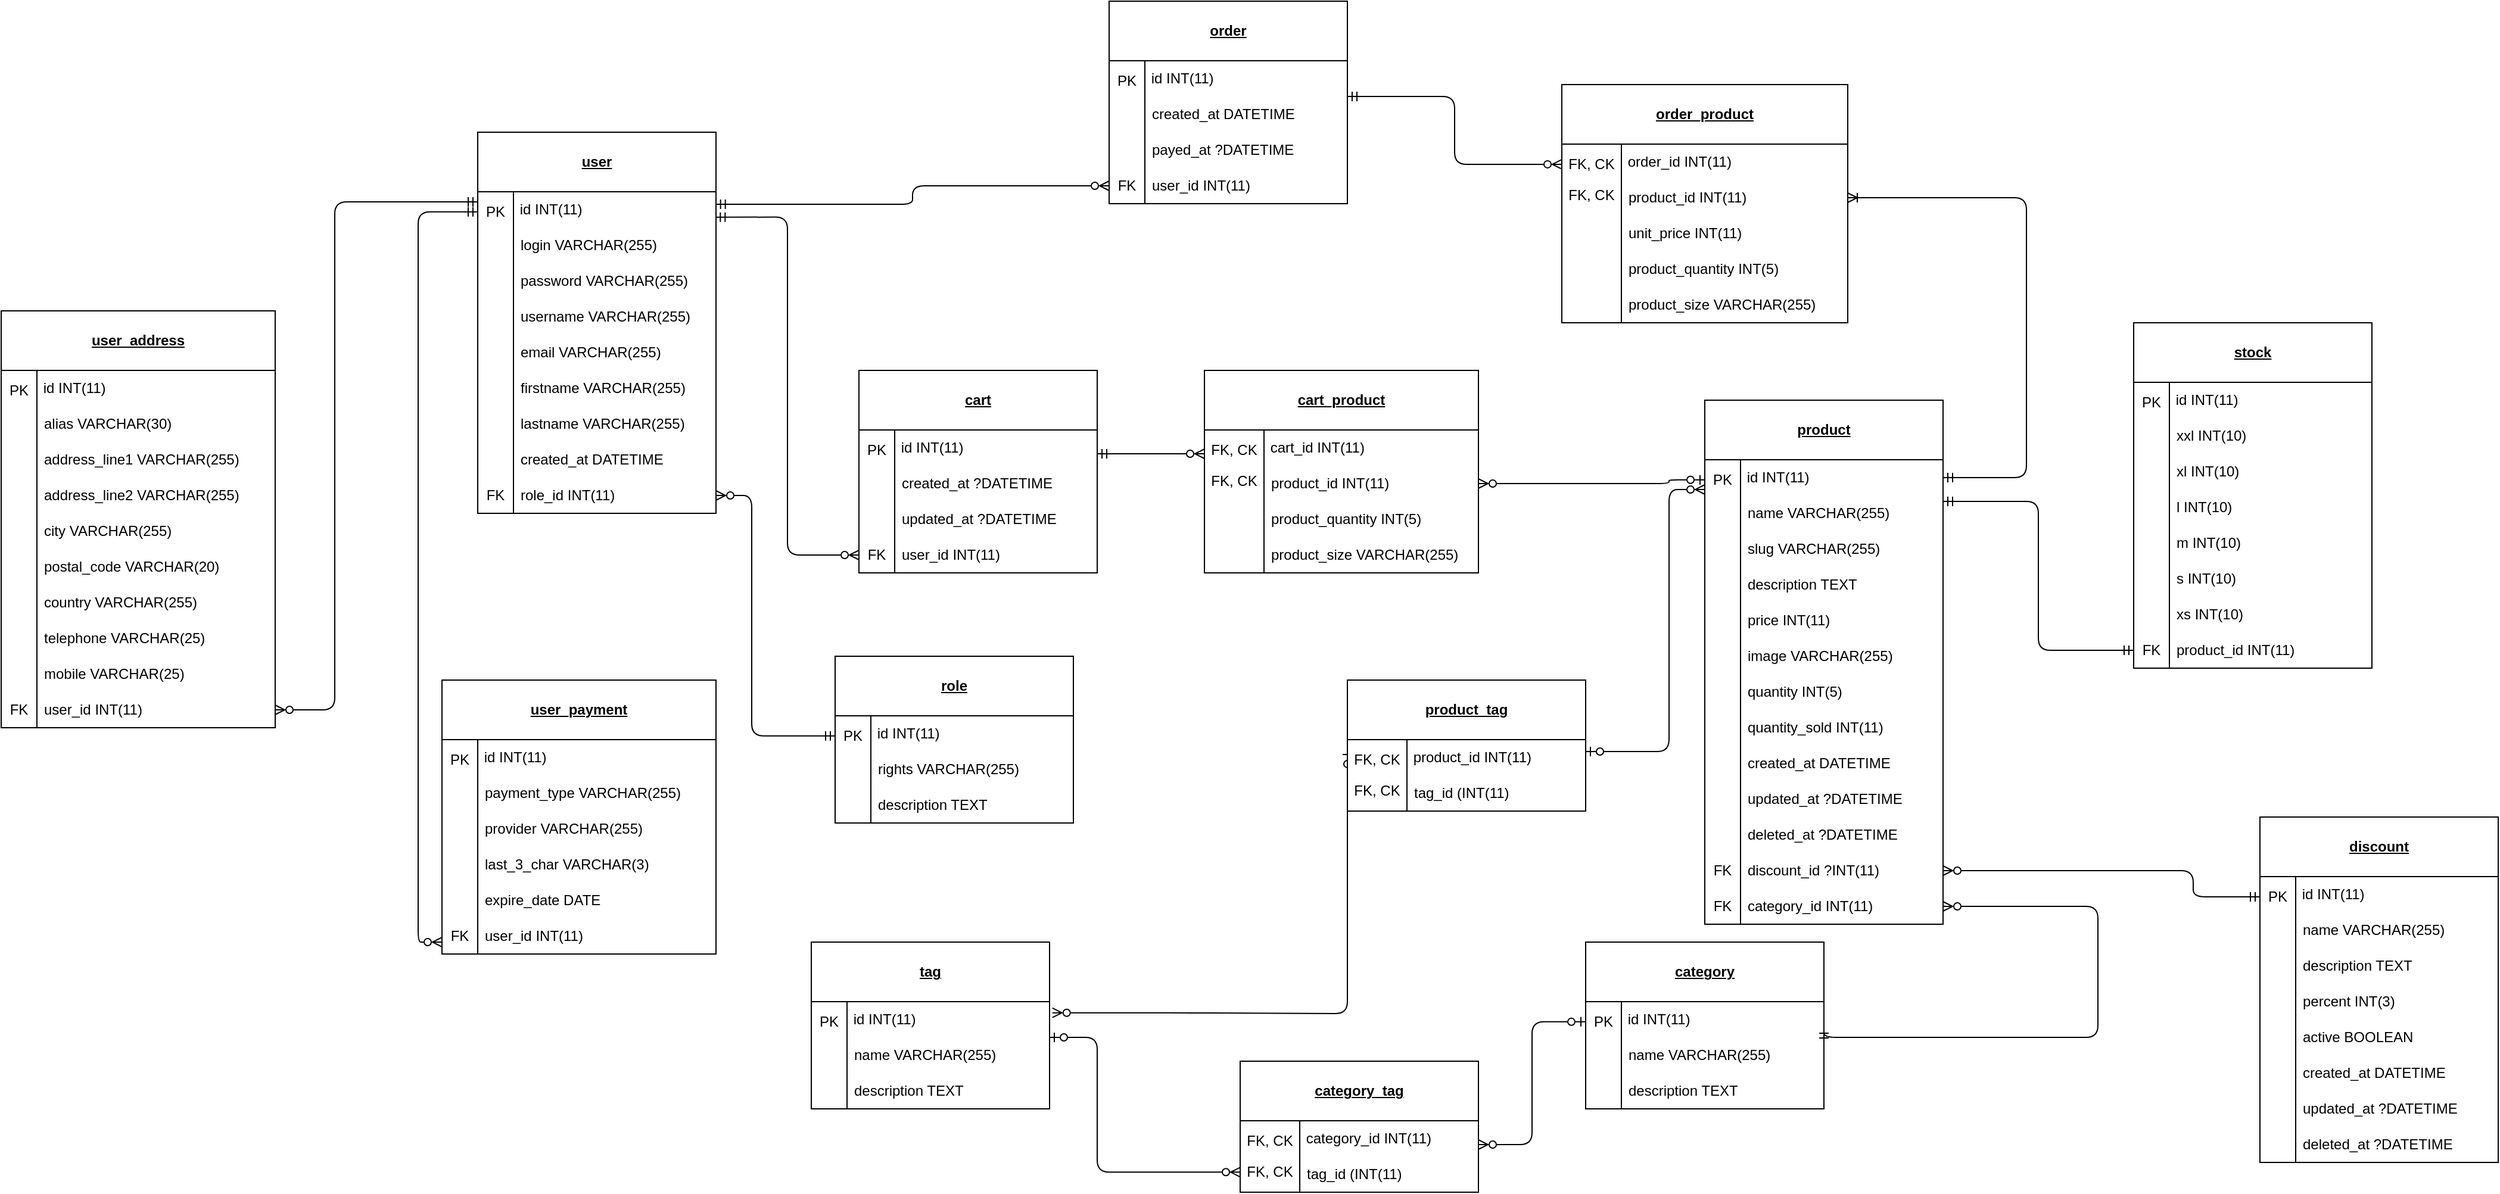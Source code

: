 <mxfile>
    <diagram name="Page-1" id="nvmFkLAB6nwE_kRz7ofC">
        <mxGraphModel dx="1705" dy="2933" grid="1" gridSize="10" guides="1" tooltips="1" connect="1" arrows="1" fold="1" page="1" pageScale="1" pageWidth="827" pageHeight="1169" math="0" shadow="0">
            <root>
                <mxCell id="0"/>
                <mxCell id="1" parent="0"/>
                <mxCell id="493" style="edgeStyle=orthogonalEdgeStyle;html=1;endArrow=ERmandOne;endFill=0;startArrow=ERzeroToMany;startFill=0;" parent="1" source="327" target="484" edge="1">
                    <mxGeometry relative="1" as="geometry">
                        <Array as="points">
                            <mxPoint x="1640" y="-580"/>
                            <mxPoint x="1640" y="-558"/>
                        </Array>
                        <mxPoint x="1450" y="-600" as="sourcePoint"/>
                        <mxPoint x="1600" y="-550" as="targetPoint"/>
                    </mxGeometry>
                </mxCell>
                <mxCell id="400" value="&lt;u&gt;product&lt;/u&gt;" style="swimlane;whiteSpace=wrap;html=1;rounded=0;strokeColor=default;startSize=50;swimlaneFillColor=default;" parent="1" vertex="1">
                    <mxGeometry x="1230" y="-975" width="200" height="440" as="geometry"/>
                </mxCell>
                <mxCell id="315" value="&lt;span style=&quot;font-family: Helvetica; font-size: 12px; font-style: normal; font-variant-ligatures: normal; font-variant-caps: normal; font-weight: 400; letter-spacing: normal; orphans: 2; text-align: left; text-indent: 0px; text-transform: none; widows: 2; word-spacing: 0px; -webkit-text-stroke-width: 0px; text-decoration-thickness: initial; text-decoration-style: initial; text-decoration-color: initial; float: none; display: inline !important;&quot;&gt;&amp;nbsp;id&amp;nbsp;INT(11)&lt;/span&gt;" style="swimlane;fontStyle=0;childLayout=stackLayout;horizontal=1;startSize=30;horizontalStack=0;resizeParent=1;resizeParentMax=0;resizeLast=0;collapsible=1;marginBottom=0;whiteSpace=wrap;html=1;swimlaneFillColor=default;swimlaneLine=0;align=left;" parent="400" vertex="1">
                    <mxGeometry x="30" y="50" width="170" height="390" as="geometry"/>
                </mxCell>
                <mxCell id="317" value="name&amp;nbsp;VARCHAR(255)" style="text;strokeColor=none;fillColor=none;align=left;verticalAlign=middle;spacingLeft=4;spacingRight=4;overflow=hidden;points=[[0,0.5],[1,0.5]];portConstraint=eastwest;rotatable=0;whiteSpace=wrap;html=1;" parent="315" vertex="1">
                    <mxGeometry y="30" width="170" height="30" as="geometry"/>
                </mxCell>
                <mxCell id="318" value="slug&amp;nbsp;VARCHAR(255)" style="text;strokeColor=none;fillColor=none;align=left;verticalAlign=middle;spacingLeft=4;spacingRight=4;overflow=hidden;points=[[0,0.5],[1,0.5]];portConstraint=eastwest;rotatable=0;whiteSpace=wrap;html=1;" parent="315" vertex="1">
                    <mxGeometry y="60" width="170" height="30" as="geometry"/>
                </mxCell>
                <mxCell id="319" value="description TEXT" style="text;strokeColor=none;fillColor=none;align=left;verticalAlign=middle;spacingLeft=4;spacingRight=4;overflow=hidden;points=[[0,0.5],[1,0.5]];portConstraint=eastwest;rotatable=0;whiteSpace=wrap;html=1;" parent="315" vertex="1">
                    <mxGeometry y="90" width="170" height="30" as="geometry"/>
                </mxCell>
                <mxCell id="320" value="price&amp;nbsp;INT(11)" style="text;strokeColor=none;fillColor=none;align=left;verticalAlign=middle;spacingLeft=4;spacingRight=4;overflow=hidden;points=[[0,0.5],[1,0.5]];portConstraint=eastwest;rotatable=0;whiteSpace=wrap;html=1;" parent="315" vertex="1">
                    <mxGeometry y="120" width="170" height="30" as="geometry"/>
                </mxCell>
                <mxCell id="321" value="image VARCHAR(255)" style="text;strokeColor=none;fillColor=none;align=left;verticalAlign=middle;spacingLeft=4;spacingRight=4;overflow=hidden;points=[[0,0.5],[1,0.5]];portConstraint=eastwest;rotatable=0;whiteSpace=wrap;html=1;" parent="315" vertex="1">
                    <mxGeometry y="150" width="170" height="30" as="geometry"/>
                </mxCell>
                <mxCell id="322" value="quantity INT(5)" style="text;strokeColor=none;fillColor=none;align=left;verticalAlign=middle;spacingLeft=4;spacingRight=4;overflow=hidden;points=[[0,0.5],[1,0.5]];portConstraint=eastwest;rotatable=0;whiteSpace=wrap;html=1;" parent="315" vertex="1">
                    <mxGeometry y="180" width="170" height="30" as="geometry"/>
                </mxCell>
                <mxCell id="323" value="quantity_sold INT(11)" style="text;strokeColor=none;fillColor=none;align=left;verticalAlign=middle;spacingLeft=4;spacingRight=4;overflow=hidden;points=[[0,0.5],[1,0.5]];portConstraint=eastwest;rotatable=0;whiteSpace=wrap;html=1;" parent="315" vertex="1">
                    <mxGeometry y="210" width="170" height="30" as="geometry"/>
                </mxCell>
                <mxCell id="324" value="created_at&amp;nbsp;DATETIME" style="text;strokeColor=none;fillColor=none;align=left;verticalAlign=middle;spacingLeft=4;spacingRight=4;overflow=hidden;points=[[0,0.5],[1,0.5]];portConstraint=eastwest;rotatable=0;whiteSpace=wrap;html=1;" parent="315" vertex="1">
                    <mxGeometry y="240" width="170" height="30" as="geometry"/>
                </mxCell>
                <mxCell id="325" value="updated_at ?DATETIME" style="text;strokeColor=none;fillColor=none;align=left;verticalAlign=middle;spacingLeft=4;spacingRight=4;overflow=hidden;points=[[0,0.5],[1,0.5]];portConstraint=eastwest;rotatable=0;whiteSpace=wrap;html=1;" parent="315" vertex="1">
                    <mxGeometry y="270" width="170" height="30" as="geometry"/>
                </mxCell>
                <mxCell id="326" value="deleted_at ?DATETIME" style="text;strokeColor=none;fillColor=none;align=left;verticalAlign=middle;spacingLeft=4;spacingRight=4;overflow=hidden;points=[[0,0.5],[1,0.5]];portConstraint=eastwest;rotatable=0;whiteSpace=wrap;html=1;" parent="315" vertex="1">
                    <mxGeometry y="300" width="170" height="30" as="geometry"/>
                </mxCell>
                <mxCell id="327" value="discount_id ?INT(11)" style="text;strokeColor=none;fillColor=none;align=left;verticalAlign=middle;spacingLeft=4;spacingRight=4;overflow=hidden;points=[[0,0.5],[1,0.5]];portConstraint=eastwest;rotatable=0;whiteSpace=wrap;html=1;" parent="315" vertex="1">
                    <mxGeometry y="330" width="170" height="30" as="geometry"/>
                </mxCell>
                <mxCell id="328" value="category_id&amp;nbsp;INT(11)" style="text;strokeColor=none;fillColor=none;align=left;verticalAlign=middle;spacingLeft=4;spacingRight=4;overflow=hidden;points=[[0,0.5],[1,0.5]];portConstraint=eastwest;rotatable=0;whiteSpace=wrap;html=1;" parent="315" vertex="1">
                    <mxGeometry y="360" width="170" height="30" as="geometry"/>
                </mxCell>
                <mxCell id="421" value="PK" style="text;html=1;strokeColor=none;fillColor=none;align=center;verticalAlign=middle;whiteSpace=wrap;rounded=0;container=0;" parent="400" vertex="1">
                    <mxGeometry y="49.996" width="30" height="33.846" as="geometry"/>
                </mxCell>
                <mxCell id="423" value="FK" style="text;html=1;strokeColor=none;fillColor=none;align=center;verticalAlign=middle;whiteSpace=wrap;rounded=0;container=0;" parent="400" vertex="1">
                    <mxGeometry y="380.02" width="30" height="29.99" as="geometry"/>
                </mxCell>
                <mxCell id="425" value="FK" style="text;html=1;strokeColor=none;fillColor=none;align=center;verticalAlign=middle;whiteSpace=wrap;rounded=0;container=0;" parent="400" vertex="1">
                    <mxGeometry y="410.01" width="30" height="29.99" as="geometry"/>
                </mxCell>
                <mxCell id="452" value="&lt;u&gt;stock&lt;/u&gt;" style="swimlane;whiteSpace=wrap;html=1;rounded=0;strokeColor=default;startSize=50;swimlaneFillColor=default;" parent="1" vertex="1">
                    <mxGeometry x="1590" y="-1040" width="200" height="290" as="geometry"/>
                </mxCell>
                <mxCell id="453" value="&lt;span style=&quot;font-family: Helvetica; font-size: 12px; font-style: normal; font-variant-ligatures: normal; font-variant-caps: normal; font-weight: 400; letter-spacing: normal; orphans: 2; text-align: left; text-indent: 0px; text-transform: none; widows: 2; word-spacing: 0px; -webkit-text-stroke-width: 0px; text-decoration-thickness: initial; text-decoration-style: initial; text-decoration-color: initial; float: none; display: inline !important;&quot;&gt;&amp;nbsp;id&amp;nbsp;INT(11)&lt;/span&gt;" style="swimlane;fontStyle=0;childLayout=stackLayout;horizontal=1;startSize=30;horizontalStack=0;resizeParent=1;resizeParentMax=0;resizeLast=0;collapsible=1;marginBottom=0;whiteSpace=wrap;html=1;swimlaneFillColor=default;swimlaneLine=0;align=left;" parent="452" vertex="1">
                    <mxGeometry x="30" y="50" width="170" height="240" as="geometry"/>
                </mxCell>
                <mxCell id="450" value="xxl INT(10)" style="text;strokeColor=none;fillColor=none;align=left;verticalAlign=middle;spacingLeft=4;spacingRight=4;overflow=hidden;points=[[0,0.5],[1,0.5]];portConstraint=eastwest;rotatable=0;whiteSpace=wrap;html=1;" parent="453" vertex="1">
                    <mxGeometry y="30" width="170" height="30" as="geometry"/>
                </mxCell>
                <mxCell id="449" value="xl INT(10)" style="text;strokeColor=none;fillColor=none;align=left;verticalAlign=middle;spacingLeft=4;spacingRight=4;overflow=hidden;points=[[0,0.5],[1,0.5]];portConstraint=eastwest;rotatable=0;whiteSpace=wrap;html=1;" parent="453" vertex="1">
                    <mxGeometry y="60" width="170" height="30" as="geometry"/>
                </mxCell>
                <mxCell id="448" value="l INT(10)" style="text;strokeColor=none;fillColor=none;align=left;verticalAlign=middle;spacingLeft=4;spacingRight=4;overflow=hidden;points=[[0,0.5],[1,0.5]];portConstraint=eastwest;rotatable=0;whiteSpace=wrap;html=1;" parent="453" vertex="1">
                    <mxGeometry y="90" width="170" height="30" as="geometry"/>
                </mxCell>
                <mxCell id="447" value="m INT(10)" style="text;strokeColor=none;fillColor=none;align=left;verticalAlign=middle;spacingLeft=4;spacingRight=4;overflow=hidden;points=[[0,0.5],[1,0.5]];portConstraint=eastwest;rotatable=0;whiteSpace=wrap;html=1;" parent="453" vertex="1">
                    <mxGeometry y="120" width="170" height="30" as="geometry"/>
                </mxCell>
                <mxCell id="446" value="s INT(10)" style="text;strokeColor=none;fillColor=none;align=left;verticalAlign=middle;spacingLeft=4;spacingRight=4;overflow=hidden;points=[[0,0.5],[1,0.5]];portConstraint=eastwest;rotatable=0;whiteSpace=wrap;html=1;" parent="453" vertex="1">
                    <mxGeometry y="150" width="170" height="30" as="geometry"/>
                </mxCell>
                <mxCell id="445" value="xs INT(10)" style="text;strokeColor=none;fillColor=none;align=left;verticalAlign=middle;spacingLeft=4;spacingRight=4;overflow=hidden;points=[[0,0.5],[1,0.5]];portConstraint=eastwest;rotatable=0;whiteSpace=wrap;html=1;" parent="453" vertex="1">
                    <mxGeometry y="180" width="170" height="30" as="geometry"/>
                </mxCell>
                <mxCell id="451" value="product_id&amp;nbsp;INT(11)" style="text;strokeColor=none;fillColor=none;align=left;verticalAlign=middle;spacingLeft=4;spacingRight=4;overflow=hidden;points=[[0,0.5],[1,0.5]];portConstraint=eastwest;rotatable=0;whiteSpace=wrap;html=1;" parent="453" vertex="1">
                    <mxGeometry y="210" width="170" height="30" as="geometry"/>
                </mxCell>
                <mxCell id="466" value="PK" style="text;html=1;strokeColor=none;fillColor=none;align=center;verticalAlign=middle;whiteSpace=wrap;rounded=0;container=0;" parent="452" vertex="1">
                    <mxGeometry y="49.996" width="30" height="33.846" as="geometry"/>
                </mxCell>
                <mxCell id="468" value="FK" style="text;html=1;strokeColor=none;fillColor=none;align=center;verticalAlign=middle;whiteSpace=wrap;rounded=0;container=0;" parent="452" vertex="1">
                    <mxGeometry y="260.01" width="30" height="29.99" as="geometry"/>
                </mxCell>
                <mxCell id="475" value="&lt;u&gt;discount&lt;/u&gt;" style="swimlane;whiteSpace=wrap;html=1;rounded=0;strokeColor=default;startSize=50;swimlaneFillColor=default;" parent="1" vertex="1">
                    <mxGeometry x="1696" y="-625" width="200" height="290" as="geometry"/>
                </mxCell>
                <mxCell id="476" value="&lt;span style=&quot;font-family: Helvetica; font-size: 12px; font-style: normal; font-variant-ligatures: normal; font-variant-caps: normal; font-weight: 400; letter-spacing: normal; orphans: 2; text-align: left; text-indent: 0px; text-transform: none; widows: 2; word-spacing: 0px; -webkit-text-stroke-width: 0px; text-decoration-thickness: initial; text-decoration-style: initial; text-decoration-color: initial; float: none; display: inline !important;&quot;&gt;&amp;nbsp;id&amp;nbsp;INT(11)&lt;/span&gt;" style="swimlane;fontStyle=0;childLayout=stackLayout;horizontal=1;startSize=30;horizontalStack=0;resizeParent=1;resizeParentMax=0;resizeLast=0;collapsible=1;marginBottom=0;whiteSpace=wrap;html=1;swimlaneFillColor=default;swimlaneLine=0;align=left;" parent="475" vertex="1">
                    <mxGeometry x="30" y="50" width="170" height="240" as="geometry"/>
                </mxCell>
                <mxCell id="486" value="name VARCHAR(255)" style="text;strokeColor=none;fillColor=none;align=left;verticalAlign=middle;spacingLeft=4;spacingRight=4;overflow=hidden;points=[[0,0.5],[1,0.5]];portConstraint=eastwest;rotatable=0;whiteSpace=wrap;html=1;" parent="476" vertex="1">
                    <mxGeometry y="30" width="170" height="30" as="geometry"/>
                </mxCell>
                <mxCell id="487" value="description TEXT" style="text;strokeColor=none;fillColor=none;align=left;verticalAlign=middle;spacingLeft=4;spacingRight=4;overflow=hidden;points=[[0,0.5],[1,0.5]];portConstraint=eastwest;rotatable=0;whiteSpace=wrap;html=1;" parent="476" vertex="1">
                    <mxGeometry y="60" width="170" height="30" as="geometry"/>
                </mxCell>
                <mxCell id="488" value="percent INT(3)" style="text;strokeColor=none;fillColor=none;align=left;verticalAlign=middle;spacingLeft=4;spacingRight=4;overflow=hidden;points=[[0,0.5],[1,0.5]];portConstraint=eastwest;rotatable=0;whiteSpace=wrap;html=1;" parent="476" vertex="1">
                    <mxGeometry y="90" width="170" height="30" as="geometry"/>
                </mxCell>
                <mxCell id="489" value="active BOOLEAN" style="text;strokeColor=none;fillColor=none;align=left;verticalAlign=middle;spacingLeft=4;spacingRight=4;overflow=hidden;points=[[0,0.5],[1,0.5]];portConstraint=eastwest;rotatable=0;whiteSpace=wrap;html=1;" parent="476" vertex="1">
                    <mxGeometry y="120" width="170" height="30" as="geometry"/>
                </mxCell>
                <mxCell id="490" value="created_at&amp;nbsp;DATETIME" style="text;strokeColor=none;fillColor=none;align=left;verticalAlign=middle;spacingLeft=4;spacingRight=4;overflow=hidden;points=[[0,0.5],[1,0.5]];portConstraint=eastwest;rotatable=0;whiteSpace=wrap;html=1;" parent="476" vertex="1">
                    <mxGeometry y="150" width="170" height="30" as="geometry"/>
                </mxCell>
                <mxCell id="491" value="updated_at ?DATETIME" style="text;strokeColor=none;fillColor=none;align=left;verticalAlign=middle;spacingLeft=4;spacingRight=4;overflow=hidden;points=[[0,0.5],[1,0.5]];portConstraint=eastwest;rotatable=0;whiteSpace=wrap;html=1;" parent="476" vertex="1">
                    <mxGeometry y="180" width="170" height="30" as="geometry"/>
                </mxCell>
                <mxCell id="492" value="deleted_at ?DATETIME" style="text;strokeColor=none;fillColor=none;align=left;verticalAlign=middle;spacingLeft=4;spacingRight=4;overflow=hidden;points=[[0,0.5],[1,0.5]];portConstraint=eastwest;rotatable=0;whiteSpace=wrap;html=1;" parent="476" vertex="1">
                    <mxGeometry y="210" width="170" height="30" as="geometry"/>
                </mxCell>
                <mxCell id="484" value="PK" style="text;html=1;strokeColor=none;fillColor=none;align=center;verticalAlign=middle;whiteSpace=wrap;rounded=0;container=0;" parent="475" vertex="1">
                    <mxGeometry y="49.996" width="30" height="33.846" as="geometry"/>
                </mxCell>
                <mxCell id="496" style="edgeStyle=orthogonalEdgeStyle;html=1;startArrow=ERmandOne;startFill=0;endArrow=ERmandOne;endFill=0;exitX=0;exitY=0.5;exitDx=0;exitDy=0;" parent="1" source="468" target="315" edge="1">
                    <mxGeometry relative="1" as="geometry">
                        <Array as="points">
                            <mxPoint x="1510" y="-765"/>
                            <mxPoint x="1510" y="-890"/>
                        </Array>
                    </mxGeometry>
                </mxCell>
                <mxCell id="497" value="&lt;u&gt;category&lt;/u&gt;" style="swimlane;whiteSpace=wrap;html=1;rounded=0;strokeColor=default;startSize=50;swimlaneFillColor=default;" parent="1" vertex="1">
                    <mxGeometry x="1130" y="-520" width="200" height="140" as="geometry"/>
                </mxCell>
                <mxCell id="498" value="&lt;span style=&quot;font-family: Helvetica; font-size: 12px; font-style: normal; font-variant-ligatures: normal; font-variant-caps: normal; font-weight: 400; letter-spacing: normal; orphans: 2; text-align: left; text-indent: 0px; text-transform: none; widows: 2; word-spacing: 0px; -webkit-text-stroke-width: 0px; text-decoration-thickness: initial; text-decoration-style: initial; text-decoration-color: initial; float: none; display: inline !important;&quot;&gt;&amp;nbsp;id&amp;nbsp;INT(11)&lt;/span&gt;" style="swimlane;fontStyle=0;childLayout=stackLayout;horizontal=1;startSize=30;horizontalStack=0;resizeParent=1;resizeParentMax=0;resizeLast=0;collapsible=1;marginBottom=0;whiteSpace=wrap;html=1;swimlaneFillColor=default;swimlaneLine=0;align=left;" parent="497" vertex="1">
                    <mxGeometry x="30" y="50" width="170" height="90" as="geometry"/>
                </mxCell>
                <mxCell id="499" value="name VARCHAR(255)" style="text;strokeColor=none;fillColor=none;align=left;verticalAlign=middle;spacingLeft=4;spacingRight=4;overflow=hidden;points=[[0,0.5],[1,0.5]];portConstraint=eastwest;rotatable=0;whiteSpace=wrap;html=1;" parent="498" vertex="1">
                    <mxGeometry y="30" width="170" height="30" as="geometry"/>
                </mxCell>
                <mxCell id="500" value="description TEXT" style="text;strokeColor=none;fillColor=none;align=left;verticalAlign=middle;spacingLeft=4;spacingRight=4;overflow=hidden;points=[[0,0.5],[1,0.5]];portConstraint=eastwest;rotatable=0;whiteSpace=wrap;html=1;" parent="498" vertex="1">
                    <mxGeometry y="60" width="170" height="30" as="geometry"/>
                </mxCell>
                <mxCell id="506" value="PK" style="text;html=1;strokeColor=none;fillColor=none;align=center;verticalAlign=middle;whiteSpace=wrap;rounded=0;container=0;" parent="497" vertex="1">
                    <mxGeometry y="49.996" width="30" height="33.846" as="geometry"/>
                </mxCell>
                <mxCell id="507" style="edgeStyle=orthogonalEdgeStyle;html=1;startArrow=ERzeroToMany;startFill=0;endArrow=ERmandOne;endFill=0;entryX=1;entryY=0.25;entryDx=0;entryDy=0;" parent="1" source="328" target="498" edge="1">
                    <mxGeometry relative="1" as="geometry">
                        <Array as="points">
                            <mxPoint x="1560" y="-550"/>
                            <mxPoint x="1560" y="-440"/>
                            <mxPoint x="1330" y="-440"/>
                        </Array>
                    </mxGeometry>
                </mxCell>
                <mxCell id="508" value="&lt;u&gt;tag&lt;/u&gt;" style="swimlane;whiteSpace=wrap;html=1;rounded=0;strokeColor=default;startSize=50;swimlaneFillColor=default;" parent="1" vertex="1">
                    <mxGeometry x="480" y="-520" width="200" height="140" as="geometry"/>
                </mxCell>
                <mxCell id="509" value="&lt;span style=&quot;font-family: Helvetica; font-size: 12px; font-style: normal; font-variant-ligatures: normal; font-variant-caps: normal; font-weight: 400; letter-spacing: normal; orphans: 2; text-align: left; text-indent: 0px; text-transform: none; widows: 2; word-spacing: 0px; -webkit-text-stroke-width: 0px; text-decoration-thickness: initial; text-decoration-style: initial; text-decoration-color: initial; float: none; display: inline !important;&quot;&gt;&amp;nbsp;id&amp;nbsp;INT(11)&lt;/span&gt;" style="swimlane;fontStyle=0;childLayout=stackLayout;horizontal=1;startSize=30;horizontalStack=0;resizeParent=1;resizeParentMax=0;resizeLast=0;collapsible=1;marginBottom=0;whiteSpace=wrap;html=1;swimlaneFillColor=default;swimlaneLine=0;align=left;" parent="508" vertex="1">
                    <mxGeometry x="30" y="50" width="170" height="90" as="geometry"/>
                </mxCell>
                <mxCell id="510" value="name VARCHAR(255)" style="text;strokeColor=none;fillColor=none;align=left;verticalAlign=middle;spacingLeft=4;spacingRight=4;overflow=hidden;points=[[0,0.5],[1,0.5]];portConstraint=eastwest;rotatable=0;whiteSpace=wrap;html=1;" parent="509" vertex="1">
                    <mxGeometry y="30" width="170" height="30" as="geometry"/>
                </mxCell>
                <mxCell id="511" value="description TEXT" style="text;strokeColor=none;fillColor=none;align=left;verticalAlign=middle;spacingLeft=4;spacingRight=4;overflow=hidden;points=[[0,0.5],[1,0.5]];portConstraint=eastwest;rotatable=0;whiteSpace=wrap;html=1;" parent="509" vertex="1">
                    <mxGeometry y="60" width="170" height="30" as="geometry"/>
                </mxCell>
                <mxCell id="512" value="PK" style="text;html=1;strokeColor=none;fillColor=none;align=center;verticalAlign=middle;whiteSpace=wrap;rounded=0;container=0;" parent="508" vertex="1">
                    <mxGeometry y="49.996" width="30" height="33.846" as="geometry"/>
                </mxCell>
                <mxCell id="516" value="&lt;u&gt;category_tag&lt;/u&gt;" style="swimlane;whiteSpace=wrap;html=1;rounded=0;strokeColor=default;startSize=50;swimlaneFillColor=default;" parent="1" vertex="1">
                    <mxGeometry x="840" y="-420" width="200" height="110" as="geometry"/>
                </mxCell>
                <mxCell id="517" value="&lt;span style=&quot;font-family: Helvetica; font-size: 12px; font-style: normal; font-variant-ligatures: normal; font-variant-caps: normal; font-weight: 400; letter-spacing: normal; orphans: 2; text-align: left; text-indent: 0px; text-transform: none; widows: 2; word-spacing: 0px; -webkit-text-stroke-width: 0px; text-decoration-thickness: initial; text-decoration-style: initial; text-decoration-color: initial; float: none; display: inline !important;&quot;&gt;&amp;nbsp;category_id INT(11)&lt;/span&gt;" style="swimlane;fontStyle=0;childLayout=stackLayout;horizontal=1;startSize=30;horizontalStack=0;resizeParent=1;resizeParentMax=0;resizeLast=0;collapsible=1;marginBottom=0;whiteSpace=wrap;html=1;swimlaneFillColor=default;swimlaneLine=0;align=left;rounded=0;" parent="516" vertex="1">
                    <mxGeometry x="50" y="50" width="150" height="60" as="geometry"/>
                </mxCell>
                <mxCell id="519" value="tag_id (INT(11)" style="text;strokeColor=none;fillColor=none;align=left;verticalAlign=middle;spacingLeft=4;spacingRight=4;overflow=hidden;points=[[0,0.5],[1,0.5]];portConstraint=eastwest;rotatable=0;whiteSpace=wrap;html=1;rounded=1;" parent="517" vertex="1">
                    <mxGeometry y="30" width="150" height="30" as="geometry"/>
                </mxCell>
                <mxCell id="520" value="FK, CK" style="text;html=1;strokeColor=none;fillColor=none;align=center;verticalAlign=middle;whiteSpace=wrap;rounded=0;container=0;" parent="516" vertex="1">
                    <mxGeometry y="50" width="50" height="33.85" as="geometry"/>
                </mxCell>
                <mxCell id="530" value="FK, CK" style="text;html=1;strokeColor=none;fillColor=none;align=center;verticalAlign=middle;whiteSpace=wrap;rounded=0;container=0;" parent="516" vertex="1">
                    <mxGeometry y="76.15" width="50" height="33.85" as="geometry"/>
                </mxCell>
                <mxCell id="526" style="edgeStyle=orthogonalEdgeStyle;html=1;entryX=0;entryY=0.5;entryDx=0;entryDy=0;startArrow=ERzeroToMany;startFill=0;endArrow=ERzeroToOne;endFill=0;" parent="1" source="517" target="506" edge="1">
                    <mxGeometry relative="1" as="geometry">
                        <Array as="points">
                            <mxPoint x="1085" y="-350"/>
                            <mxPoint x="1085" y="-453"/>
                        </Array>
                    </mxGeometry>
                </mxCell>
                <mxCell id="527" style="edgeStyle=orthogonalEdgeStyle;html=1;startArrow=ERzeroToMany;startFill=0;endArrow=ERzeroToOne;endFill=0;" parent="1" source="530" target="509" edge="1">
                    <mxGeometry relative="1" as="geometry">
                        <mxPoint x="670" y="-296.92" as="sourcePoint"/>
                        <mxPoint x="760" y="-410.001" as="targetPoint"/>
                        <Array as="points">
                            <mxPoint x="720" y="-327"/>
                            <mxPoint x="720" y="-440"/>
                        </Array>
                    </mxGeometry>
                </mxCell>
                <mxCell id="528" style="edgeStyle=orthogonalEdgeStyle;html=1;startArrow=ERzeroToMany;startFill=0;endArrow=ERzeroToOne;endFill=0;exitX=1.014;exitY=0.104;exitDx=0;exitDy=0;exitPerimeter=0;entryX=0;entryY=0.25;entryDx=0;entryDy=0;" parent="1" source="509" target="534" edge="1">
                    <mxGeometry relative="1" as="geometry">
                        <mxPoint x="920" y="-680" as="targetPoint"/>
                        <Array as="points">
                            <mxPoint x="790" y="-461"/>
                            <mxPoint x="930" y="-460"/>
                        </Array>
                        <mxPoint x="700" y="-460" as="sourcePoint"/>
                    </mxGeometry>
                </mxCell>
                <mxCell id="529" style="edgeStyle=orthogonalEdgeStyle;html=1;startArrow=ERzeroToMany;startFill=0;endArrow=ERzeroToOne;endFill=0;" parent="1" source="421" target="532" edge="1">
                    <mxGeometry relative="1" as="geometry">
                        <mxPoint x="1070" y="-470" as="targetPoint"/>
                        <Array as="points">
                            <mxPoint x="1200" y="-900"/>
                            <mxPoint x="1200" y="-680"/>
                        </Array>
                    </mxGeometry>
                </mxCell>
                <mxCell id="531" value="&lt;u&gt;product_tag&lt;/u&gt;" style="swimlane;whiteSpace=wrap;html=1;rounded=0;strokeColor=default;startSize=50;swimlaneFillColor=default;" parent="1" vertex="1">
                    <mxGeometry x="930" y="-740" width="200" height="110" as="geometry"/>
                </mxCell>
                <mxCell id="532" value="&lt;span style=&quot;font-family: Helvetica; font-size: 12px; font-style: normal; font-variant-ligatures: normal; font-variant-caps: normal; font-weight: 400; letter-spacing: normal; orphans: 2; text-align: left; text-indent: 0px; text-transform: none; widows: 2; word-spacing: 0px; -webkit-text-stroke-width: 0px; text-decoration-thickness: initial; text-decoration-style: initial; text-decoration-color: initial; float: none; display: inline !important;&quot;&gt;&amp;nbsp;product_id INT(11)&lt;/span&gt;" style="swimlane;fontStyle=0;childLayout=stackLayout;horizontal=1;startSize=30;horizontalStack=0;resizeParent=1;resizeParentMax=0;resizeLast=0;collapsible=1;marginBottom=0;whiteSpace=wrap;html=1;swimlaneFillColor=default;swimlaneLine=0;align=left;rounded=0;" parent="531" vertex="1">
                    <mxGeometry x="50" y="50" width="150" height="60" as="geometry"/>
                </mxCell>
                <mxCell id="533" value="tag_id (INT(11)" style="text;strokeColor=none;fillColor=none;align=left;verticalAlign=middle;spacingLeft=4;spacingRight=4;overflow=hidden;points=[[0,0.5],[1,0.5]];portConstraint=eastwest;rotatable=0;whiteSpace=wrap;html=1;rounded=1;" parent="532" vertex="1">
                    <mxGeometry y="30" width="150" height="30" as="geometry"/>
                </mxCell>
                <mxCell id="534" value="FK, CK" style="text;html=1;strokeColor=none;fillColor=none;align=center;verticalAlign=middle;whiteSpace=wrap;rounded=0;container=0;" parent="531" vertex="1">
                    <mxGeometry y="50" width="50" height="33.85" as="geometry"/>
                </mxCell>
                <mxCell id="535" value="FK, CK" style="text;html=1;strokeColor=none;fillColor=none;align=center;verticalAlign=middle;whiteSpace=wrap;rounded=0;container=0;" parent="531" vertex="1">
                    <mxGeometry y="76.15" width="50" height="33.85" as="geometry"/>
                </mxCell>
                <mxCell id="536" value="&lt;u&gt;cart&lt;/u&gt;" style="swimlane;whiteSpace=wrap;html=1;rounded=0;strokeColor=default;startSize=50;swimlaneFillColor=default;" parent="1" vertex="1">
                    <mxGeometry x="520" y="-1000" width="200" height="170" as="geometry"/>
                </mxCell>
                <mxCell id="537" value="&lt;span style=&quot;font-family: Helvetica; font-size: 12px; font-style: normal; font-variant-ligatures: normal; font-variant-caps: normal; font-weight: 400; letter-spacing: normal; orphans: 2; text-align: left; text-indent: 0px; text-transform: none; widows: 2; word-spacing: 0px; -webkit-text-stroke-width: 0px; text-decoration-thickness: initial; text-decoration-style: initial; text-decoration-color: initial; float: none; display: inline !important;&quot;&gt;&amp;nbsp;id&amp;nbsp;INT(11)&lt;/span&gt;" style="swimlane;fontStyle=0;childLayout=stackLayout;horizontal=1;startSize=30;horizontalStack=0;resizeParent=1;resizeParentMax=0;resizeLast=0;collapsible=1;marginBottom=0;whiteSpace=wrap;html=1;swimlaneFillColor=default;swimlaneLine=0;align=left;" parent="536" vertex="1">
                    <mxGeometry x="30" y="50" width="170" height="120" as="geometry"/>
                </mxCell>
                <mxCell id="547" value="created_at ?DATETIME" style="text;strokeColor=none;fillColor=none;align=left;verticalAlign=middle;spacingLeft=4;spacingRight=4;overflow=hidden;points=[[0,0.5],[1,0.5]];portConstraint=eastwest;rotatable=0;whiteSpace=wrap;html=1;" parent="537" vertex="1">
                    <mxGeometry y="30" width="170" height="30" as="geometry"/>
                </mxCell>
                <mxCell id="548" value="updated_at ?DATETIME" style="text;strokeColor=none;fillColor=none;align=left;verticalAlign=middle;spacingLeft=4;spacingRight=4;overflow=hidden;points=[[0,0.5],[1,0.5]];portConstraint=eastwest;rotatable=0;whiteSpace=wrap;html=1;" parent="537" vertex="1">
                    <mxGeometry y="60" width="170" height="30" as="geometry"/>
                </mxCell>
                <mxCell id="549" value="user_id&amp;nbsp;INT(11)" style="text;strokeColor=none;fillColor=none;align=left;verticalAlign=middle;spacingLeft=4;spacingRight=4;overflow=hidden;points=[[0,0.5],[1,0.5]];portConstraint=eastwest;rotatable=0;whiteSpace=wrap;html=1;" parent="537" vertex="1">
                    <mxGeometry y="90" width="170" height="30" as="geometry"/>
                </mxCell>
                <mxCell id="545" value="PK" style="text;html=1;strokeColor=none;fillColor=none;align=center;verticalAlign=middle;whiteSpace=wrap;rounded=0;container=0;" parent="536" vertex="1">
                    <mxGeometry y="49.996" width="30" height="33.846" as="geometry"/>
                </mxCell>
                <mxCell id="546" value="FK" style="text;html=1;strokeColor=none;fillColor=none;align=center;verticalAlign=middle;whiteSpace=wrap;rounded=0;container=0;" parent="536" vertex="1">
                    <mxGeometry y="140.01" width="30" height="29.99" as="geometry"/>
                </mxCell>
                <mxCell id="550" value="&lt;u&gt;order&lt;/u&gt;" style="swimlane;whiteSpace=wrap;html=1;rounded=0;strokeColor=default;startSize=50;swimlaneFillColor=default;" parent="1" vertex="1">
                    <mxGeometry x="730" y="-1310" width="200" height="170" as="geometry"/>
                </mxCell>
                <mxCell id="551" value="&lt;span style=&quot;font-family: Helvetica; font-size: 12px; font-style: normal; font-variant-ligatures: normal; font-variant-caps: normal; font-weight: 400; letter-spacing: normal; orphans: 2; text-align: left; text-indent: 0px; text-transform: none; widows: 2; word-spacing: 0px; -webkit-text-stroke-width: 0px; text-decoration-thickness: initial; text-decoration-style: initial; text-decoration-color: initial; float: none; display: inline !important;&quot;&gt;&amp;nbsp;id&amp;nbsp;INT(11)&lt;/span&gt;" style="swimlane;fontStyle=0;childLayout=stackLayout;horizontal=1;startSize=30;horizontalStack=0;resizeParent=1;resizeParentMax=0;resizeLast=0;collapsible=1;marginBottom=0;whiteSpace=wrap;html=1;swimlaneFillColor=default;swimlaneLine=0;align=left;" parent="550" vertex="1">
                    <mxGeometry x="30" y="50" width="170" height="120" as="geometry"/>
                </mxCell>
                <mxCell id="552" value="created_at&amp;nbsp;DATETIME" style="text;strokeColor=none;fillColor=none;align=left;verticalAlign=middle;spacingLeft=4;spacingRight=4;overflow=hidden;points=[[0,0.5],[1,0.5]];portConstraint=eastwest;rotatable=0;whiteSpace=wrap;html=1;" parent="551" vertex="1">
                    <mxGeometry y="30" width="170" height="30" as="geometry"/>
                </mxCell>
                <mxCell id="553" value="payed_at ?DATETIME" style="text;strokeColor=none;fillColor=none;align=left;verticalAlign=middle;spacingLeft=4;spacingRight=4;overflow=hidden;points=[[0,0.5],[1,0.5]];portConstraint=eastwest;rotatable=0;whiteSpace=wrap;html=1;" parent="551" vertex="1">
                    <mxGeometry y="60" width="170" height="30" as="geometry"/>
                </mxCell>
                <mxCell id="554" value="user_id&amp;nbsp;INT(11)" style="text;strokeColor=none;fillColor=none;align=left;verticalAlign=middle;spacingLeft=4;spacingRight=4;overflow=hidden;points=[[0,0.5],[1,0.5]];portConstraint=eastwest;rotatable=0;whiteSpace=wrap;html=1;" parent="551" vertex="1">
                    <mxGeometry y="90" width="170" height="30" as="geometry"/>
                </mxCell>
                <mxCell id="555" value="PK" style="text;html=1;strokeColor=none;fillColor=none;align=center;verticalAlign=middle;whiteSpace=wrap;rounded=0;container=0;" parent="550" vertex="1">
                    <mxGeometry y="49.996" width="30" height="33.846" as="geometry"/>
                </mxCell>
                <mxCell id="556" value="FK" style="text;html=1;strokeColor=none;fillColor=none;align=center;verticalAlign=middle;whiteSpace=wrap;rounded=0;container=0;" parent="550" vertex="1">
                    <mxGeometry y="140.01" width="30" height="29.99" as="geometry"/>
                </mxCell>
                <mxCell id="557" value="&lt;u&gt;cart_product&lt;/u&gt;" style="swimlane;whiteSpace=wrap;html=1;rounded=0;strokeColor=default;startSize=50;swimlaneFillColor=default;" parent="1" vertex="1">
                    <mxGeometry x="810" y="-1000" width="230" height="170" as="geometry"/>
                </mxCell>
                <mxCell id="558" value="&lt;span style=&quot;font-family: Helvetica; font-size: 12px; font-style: normal; font-variant-ligatures: normal; font-variant-caps: normal; font-weight: 400; letter-spacing: normal; orphans: 2; text-align: left; text-indent: 0px; text-transform: none; widows: 2; word-spacing: 0px; -webkit-text-stroke-width: 0px; text-decoration-thickness: initial; text-decoration-style: initial; text-decoration-color: initial; float: none; display: inline !important;&quot;&gt;&amp;nbsp;cart_id INT(11)&lt;/span&gt;" style="swimlane;fontStyle=0;childLayout=stackLayout;horizontal=1;startSize=30;horizontalStack=0;resizeParent=1;resizeParentMax=0;resizeLast=0;collapsible=1;marginBottom=0;whiteSpace=wrap;html=1;swimlaneFillColor=default;swimlaneLine=0;align=left;rounded=0;" parent="557" vertex="1">
                    <mxGeometry x="50" y="50" width="180" height="120" as="geometry"/>
                </mxCell>
                <mxCell id="559" value="product_id INT(11)" style="text;strokeColor=none;fillColor=none;align=left;verticalAlign=middle;spacingLeft=4;spacingRight=4;overflow=hidden;points=[[0,0.5],[1,0.5]];portConstraint=eastwest;rotatable=0;whiteSpace=wrap;html=1;rounded=1;" parent="558" vertex="1">
                    <mxGeometry y="30" width="180" height="30" as="geometry"/>
                </mxCell>
                <mxCell id="686" value="product_quantity INT(5)" style="text;strokeColor=none;fillColor=none;align=left;verticalAlign=middle;spacingLeft=4;spacingRight=4;overflow=hidden;points=[[0,0.5],[1,0.5]];portConstraint=eastwest;rotatable=0;whiteSpace=wrap;html=1;rounded=1;" parent="558" vertex="1">
                    <mxGeometry y="60" width="180" height="30" as="geometry"/>
                </mxCell>
                <mxCell id="687" value="product_size VARCHAR(255)" style="text;strokeColor=none;fillColor=none;align=left;verticalAlign=middle;spacingLeft=4;spacingRight=4;overflow=hidden;points=[[0,0.5],[1,0.5]];portConstraint=eastwest;rotatable=0;whiteSpace=wrap;html=1;rounded=1;" parent="558" vertex="1">
                    <mxGeometry y="90" width="180" height="30" as="geometry"/>
                </mxCell>
                <mxCell id="560" value="FK, CK" style="text;html=1;strokeColor=none;fillColor=none;align=center;verticalAlign=middle;whiteSpace=wrap;rounded=0;container=0;" parent="557" vertex="1">
                    <mxGeometry y="50" width="50" height="33.85" as="geometry"/>
                </mxCell>
                <mxCell id="561" value="FK, CK" style="text;html=1;strokeColor=none;fillColor=none;align=center;verticalAlign=middle;whiteSpace=wrap;rounded=0;container=0;" parent="557" vertex="1">
                    <mxGeometry y="76.15" width="50" height="33.85" as="geometry"/>
                </mxCell>
                <mxCell id="562" value="&lt;u&gt;order_product&lt;/u&gt;" style="swimlane;whiteSpace=wrap;html=1;rounded=0;strokeColor=default;startSize=50;swimlaneFillColor=default;" parent="1" vertex="1">
                    <mxGeometry x="1110" y="-1240" width="240" height="200" as="geometry"/>
                </mxCell>
                <mxCell id="563" value="&lt;span style=&quot;font-family: Helvetica; font-size: 12px; font-style: normal; font-variant-ligatures: normal; font-variant-caps: normal; font-weight: 400; letter-spacing: normal; orphans: 2; text-align: left; text-indent: 0px; text-transform: none; widows: 2; word-spacing: 0px; -webkit-text-stroke-width: 0px; text-decoration-thickness: initial; text-decoration-style: initial; text-decoration-color: initial; float: none; display: inline !important;&quot;&gt;&amp;nbsp;order_id INT(11)&lt;/span&gt;" style="swimlane;fontStyle=0;childLayout=stackLayout;horizontal=1;startSize=30;horizontalStack=0;resizeParent=1;resizeParentMax=0;resizeLast=0;collapsible=1;marginBottom=0;whiteSpace=wrap;html=1;swimlaneFillColor=default;swimlaneLine=0;align=left;rounded=0;" parent="562" vertex="1">
                    <mxGeometry x="50" y="50" width="190" height="150" as="geometry"/>
                </mxCell>
                <mxCell id="564" value="product_id INT(11)" style="text;strokeColor=none;fillColor=none;align=left;verticalAlign=middle;spacingLeft=4;spacingRight=4;overflow=hidden;points=[[0,0.5],[1,0.5]];portConstraint=eastwest;rotatable=0;whiteSpace=wrap;html=1;rounded=1;" parent="563" vertex="1">
                    <mxGeometry y="30" width="190" height="30" as="geometry"/>
                </mxCell>
                <mxCell id="685" value="unit_price INT(11)" style="text;strokeColor=none;fillColor=none;align=left;verticalAlign=middle;spacingLeft=4;spacingRight=4;overflow=hidden;points=[[0,0.5],[1,0.5]];portConstraint=eastwest;rotatable=0;whiteSpace=wrap;html=1;rounded=1;" parent="563" vertex="1">
                    <mxGeometry y="60" width="190" height="30" as="geometry"/>
                </mxCell>
                <mxCell id="682" value="product_quantity INT(5)" style="text;strokeColor=none;fillColor=none;align=left;verticalAlign=middle;spacingLeft=4;spacingRight=4;overflow=hidden;points=[[0,0.5],[1,0.5]];portConstraint=eastwest;rotatable=0;whiteSpace=wrap;html=1;rounded=1;" parent="563" vertex="1">
                    <mxGeometry y="90" width="190" height="30" as="geometry"/>
                </mxCell>
                <mxCell id="683" value="product_size VARCHAR(255)" style="text;strokeColor=none;fillColor=none;align=left;verticalAlign=middle;spacingLeft=4;spacingRight=4;overflow=hidden;points=[[0,0.5],[1,0.5]];portConstraint=eastwest;rotatable=0;whiteSpace=wrap;html=1;rounded=1;" parent="563" vertex="1">
                    <mxGeometry y="120" width="190" height="30" as="geometry"/>
                </mxCell>
                <mxCell id="565" value="FK, CK" style="text;html=1;strokeColor=none;fillColor=none;align=center;verticalAlign=middle;whiteSpace=wrap;rounded=0;container=0;" parent="562" vertex="1">
                    <mxGeometry y="50" width="50" height="33.85" as="geometry"/>
                </mxCell>
                <mxCell id="566" value="FK, CK" style="text;html=1;strokeColor=none;fillColor=none;align=center;verticalAlign=middle;whiteSpace=wrap;rounded=0;container=0;" parent="562" vertex="1">
                    <mxGeometry y="76.15" width="50" height="33.85" as="geometry"/>
                </mxCell>
                <mxCell id="568" style="edgeStyle=orthogonalEdgeStyle;html=1;startArrow=ERzeroToMany;startFill=0;endArrow=ERmandOne;endFill=0;entryX=1;entryY=0.167;entryDx=0;entryDy=0;entryPerimeter=0;" parent="1" source="560" target="537" edge="1">
                    <mxGeometry relative="1" as="geometry">
                        <Array as="points">
                            <mxPoint x="790" y="-930"/>
                            <mxPoint x="790" y="-930"/>
                        </Array>
                    </mxGeometry>
                </mxCell>
                <mxCell id="569" style="edgeStyle=orthogonalEdgeStyle;html=1;startArrow=ERzeroToMany;startFill=0;endArrow=ERzeroToOne;endFill=0;exitX=1;exitY=0.5;exitDx=0;exitDy=0;entryX=0;entryY=0.5;entryDx=0;entryDy=0;" parent="1" source="559" target="421" edge="1">
                    <mxGeometry relative="1" as="geometry">
                        <Array as="points">
                            <mxPoint x="1200" y="-905"/>
                            <mxPoint x="1200" y="-908"/>
                        </Array>
                    </mxGeometry>
                </mxCell>
                <mxCell id="570" value="&lt;u&gt;user&lt;/u&gt;" style="swimlane;whiteSpace=wrap;html=1;rounded=0;strokeColor=default;startSize=50;swimlaneFillColor=default;" parent="1" vertex="1">
                    <mxGeometry x="200" y="-1200" width="200" height="320" as="geometry"/>
                </mxCell>
                <mxCell id="571" value="&lt;span style=&quot;font-family: Helvetica; font-size: 12px; font-style: normal; font-variant-ligatures: normal; font-variant-caps: normal; font-weight: 400; letter-spacing: normal; orphans: 2; text-align: left; text-indent: 0px; text-transform: none; widows: 2; word-spacing: 0px; -webkit-text-stroke-width: 0px; text-decoration-thickness: initial; text-decoration-style: initial; text-decoration-color: initial; float: none; display: inline !important;&quot;&gt;&amp;nbsp;id&amp;nbsp;INT(11)&lt;/span&gt;" style="swimlane;fontStyle=0;childLayout=stackLayout;horizontal=1;startSize=30;horizontalStack=0;resizeParent=1;resizeParentMax=0;resizeLast=0;collapsible=1;marginBottom=0;whiteSpace=wrap;html=1;swimlaneFillColor=default;swimlaneLine=0;align=left;" parent="570" vertex="1">
                    <mxGeometry x="30" y="50" width="170" height="270" as="geometry">
                        <mxRectangle x="30" y="50" width="100" height="30" as="alternateBounds"/>
                    </mxGeometry>
                </mxCell>
                <mxCell id="664" value="login VARCHAR(255)" style="text;strokeColor=none;fillColor=none;align=left;verticalAlign=middle;spacingLeft=4;spacingRight=4;overflow=hidden;points=[[0,0.5],[1,0.5]];portConstraint=eastwest;rotatable=0;whiteSpace=wrap;html=1;" parent="571" vertex="1">
                    <mxGeometry y="30" width="170" height="30" as="geometry"/>
                </mxCell>
                <mxCell id="665" value="password&amp;nbsp;VARCHAR(255)" style="text;strokeColor=none;fillColor=none;align=left;verticalAlign=middle;spacingLeft=4;spacingRight=4;overflow=hidden;points=[[0,0.5],[1,0.5]];portConstraint=eastwest;rotatable=0;whiteSpace=wrap;html=1;" parent="571" vertex="1">
                    <mxGeometry y="60" width="170" height="30" as="geometry"/>
                </mxCell>
                <mxCell id="666" value="username VARCHAR(255)" style="text;strokeColor=none;fillColor=none;align=left;verticalAlign=middle;spacingLeft=4;spacingRight=4;overflow=hidden;points=[[0,0.5],[1,0.5]];portConstraint=eastwest;rotatable=0;whiteSpace=wrap;html=1;" parent="571" vertex="1">
                    <mxGeometry y="90" width="170" height="30" as="geometry"/>
                </mxCell>
                <mxCell id="667" value="email VARCHAR(255)" style="text;strokeColor=none;fillColor=none;align=left;verticalAlign=middle;spacingLeft=4;spacingRight=4;overflow=hidden;points=[[0,0.5],[1,0.5]];portConstraint=eastwest;rotatable=0;whiteSpace=wrap;html=1;" parent="571" vertex="1">
                    <mxGeometry y="120" width="170" height="30" as="geometry"/>
                </mxCell>
                <mxCell id="668" value="firstname&amp;nbsp;VARCHAR(255)" style="text;strokeColor=none;fillColor=none;align=left;verticalAlign=middle;spacingLeft=4;spacingRight=4;overflow=hidden;points=[[0,0.5],[1,0.5]];portConstraint=eastwest;rotatable=0;whiteSpace=wrap;html=1;" parent="571" vertex="1">
                    <mxGeometry y="150" width="170" height="30" as="geometry"/>
                </mxCell>
                <mxCell id="669" value="lastname&amp;nbsp;VARCHAR(255)" style="text;strokeColor=none;fillColor=none;align=left;verticalAlign=middle;spacingLeft=4;spacingRight=4;overflow=hidden;points=[[0,0.5],[1,0.5]];portConstraint=eastwest;rotatable=0;whiteSpace=wrap;html=1;" parent="571" vertex="1">
                    <mxGeometry y="180" width="170" height="30" as="geometry"/>
                </mxCell>
                <mxCell id="670" value="created_at DATETIME" style="text;strokeColor=none;fillColor=none;align=left;verticalAlign=middle;spacingLeft=4;spacingRight=4;overflow=hidden;points=[[0,0.5],[1,0.5]];portConstraint=eastwest;rotatable=0;whiteSpace=wrap;html=1;" parent="571" vertex="1">
                    <mxGeometry y="210" width="170" height="30" as="geometry"/>
                </mxCell>
                <mxCell id="671" value="role_id&amp;nbsp;INT(11)" style="text;strokeColor=none;fillColor=none;align=left;verticalAlign=middle;spacingLeft=4;spacingRight=4;overflow=hidden;points=[[0,0.5],[1,0.5]];portConstraint=eastwest;rotatable=0;whiteSpace=wrap;html=1;" parent="571" vertex="1">
                    <mxGeometry y="240" width="170" height="30" as="geometry"/>
                </mxCell>
                <mxCell id="584" value="PK" style="text;html=1;strokeColor=none;fillColor=none;align=center;verticalAlign=middle;whiteSpace=wrap;rounded=0;container=0;" parent="570" vertex="1">
                    <mxGeometry y="49.996" width="30" height="33.846" as="geometry"/>
                </mxCell>
                <mxCell id="672" value="FK" style="text;html=1;strokeColor=none;fillColor=none;align=center;verticalAlign=middle;whiteSpace=wrap;rounded=0;container=0;" parent="570" vertex="1">
                    <mxGeometry y="290.01" width="30" height="29.99" as="geometry"/>
                </mxCell>
                <mxCell id="587" value="&lt;u&gt;user_address&lt;/u&gt;" style="swimlane;whiteSpace=wrap;html=1;rounded=0;strokeColor=default;startSize=50;swimlaneFillColor=default;" parent="1" vertex="1">
                    <mxGeometry x="-200" y="-1050" width="230" height="350" as="geometry"/>
                </mxCell>
                <mxCell id="588" value="&lt;span style=&quot;font-family: Helvetica; font-size: 12px; font-style: normal; font-variant-ligatures: normal; font-variant-caps: normal; font-weight: 400; letter-spacing: normal; orphans: 2; text-align: left; text-indent: 0px; text-transform: none; widows: 2; word-spacing: 0px; -webkit-text-stroke-width: 0px; text-decoration-thickness: initial; text-decoration-style: initial; text-decoration-color: initial; float: none; display: inline !important;&quot;&gt;&amp;nbsp;id&amp;nbsp;INT(11)&lt;/span&gt;" style="swimlane;fontStyle=0;childLayout=stackLayout;horizontal=1;startSize=30;horizontalStack=0;resizeParent=1;resizeParentMax=0;resizeLast=0;collapsible=1;marginBottom=0;whiteSpace=wrap;html=1;swimlaneFillColor=default;swimlaneLine=0;align=left;fillColor=none;fontColor=default;" parent="587" vertex="1">
                    <mxGeometry x="30" y="50" width="200" height="300" as="geometry"/>
                </mxCell>
                <mxCell id="621" value="alias VARCHAR(30)" style="text;strokeColor=none;fillColor=none;align=left;verticalAlign=middle;spacingLeft=4;spacingRight=4;overflow=hidden;points=[[0,0.5],[1,0.5]];portConstraint=eastwest;rotatable=0;whiteSpace=wrap;html=1;" parent="588" vertex="1">
                    <mxGeometry y="30" width="200" height="30" as="geometry"/>
                </mxCell>
                <mxCell id="622" value="address_line1 VARCHAR(255)" style="text;strokeColor=none;fillColor=none;align=left;verticalAlign=middle;spacingLeft=4;spacingRight=4;overflow=hidden;points=[[0,0.5],[1,0.5]];portConstraint=eastwest;rotatable=0;whiteSpace=wrap;html=1;" parent="588" vertex="1">
                    <mxGeometry y="60" width="200" height="30" as="geometry"/>
                </mxCell>
                <mxCell id="623" value="address_line2&amp;nbsp;VARCHAR(255)" style="text;strokeColor=none;fillColor=none;align=left;verticalAlign=middle;spacingLeft=4;spacingRight=4;overflow=hidden;points=[[0,0.5],[1,0.5]];portConstraint=eastwest;rotatable=0;whiteSpace=wrap;html=1;" parent="588" vertex="1">
                    <mxGeometry y="90" width="200" height="30" as="geometry"/>
                </mxCell>
                <mxCell id="624" value="city VARCHAR(255)" style="text;strokeColor=none;fillColor=none;align=left;verticalAlign=middle;spacingLeft=4;spacingRight=4;overflow=hidden;points=[[0,0.5],[1,0.5]];portConstraint=eastwest;rotatable=0;whiteSpace=wrap;html=1;" parent="588" vertex="1">
                    <mxGeometry y="120" width="200" height="30" as="geometry"/>
                </mxCell>
                <mxCell id="625" value="postal_code VARCHAR(20)" style="text;strokeColor=none;fillColor=none;align=left;verticalAlign=middle;spacingLeft=4;spacingRight=4;overflow=hidden;points=[[0,0.5],[1,0.5]];portConstraint=eastwest;rotatable=0;whiteSpace=wrap;html=1;" parent="588" vertex="1">
                    <mxGeometry y="150" width="200" height="30" as="geometry"/>
                </mxCell>
                <mxCell id="629" value="country VARCHAR(255)" style="text;strokeColor=none;fillColor=none;align=left;verticalAlign=middle;spacingLeft=4;spacingRight=4;overflow=hidden;points=[[0,0.5],[1,0.5]];portConstraint=eastwest;rotatable=0;whiteSpace=wrap;html=1;" parent="588" vertex="1">
                    <mxGeometry y="180" width="200" height="30" as="geometry"/>
                </mxCell>
                <mxCell id="626" value="telephone VARCHAR(25)" style="text;strokeColor=none;fillColor=none;align=left;verticalAlign=middle;spacingLeft=4;spacingRight=4;overflow=hidden;points=[[0,0.5],[1,0.5]];portConstraint=eastwest;rotatable=0;whiteSpace=wrap;html=1;" parent="588" vertex="1">
                    <mxGeometry y="210" width="200" height="30" as="geometry"/>
                </mxCell>
                <mxCell id="627" value="mobile VARCHAR(25)" style="text;strokeColor=none;fillColor=none;align=left;verticalAlign=middle;spacingLeft=4;spacingRight=4;overflow=hidden;points=[[0,0.5],[1,0.5]];portConstraint=eastwest;rotatable=0;whiteSpace=wrap;html=1;" parent="588" vertex="1">
                    <mxGeometry y="240" width="200" height="30" as="geometry"/>
                </mxCell>
                <mxCell id="628" value="user_id INT(11)" style="text;strokeColor=none;fillColor=none;align=left;verticalAlign=middle;spacingLeft=4;spacingRight=4;overflow=hidden;points=[[0,0.5],[1,0.5]];portConstraint=eastwest;rotatable=0;whiteSpace=wrap;html=1;" parent="588" vertex="1">
                    <mxGeometry y="270" width="200" height="30" as="geometry"/>
                </mxCell>
                <mxCell id="601" value="PK" style="text;html=1;strokeColor=none;fillColor=none;align=center;verticalAlign=middle;whiteSpace=wrap;rounded=0;container=0;" parent="587" vertex="1">
                    <mxGeometry y="49.996" width="30" height="33.846" as="geometry"/>
                </mxCell>
                <mxCell id="630" value="FK" style="text;html=1;strokeColor=none;fillColor=none;align=center;verticalAlign=middle;whiteSpace=wrap;rounded=0;container=0;" parent="587" vertex="1">
                    <mxGeometry y="320.01" width="30" height="29.99" as="geometry"/>
                </mxCell>
                <mxCell id="631" value="&lt;u&gt;user_payment&lt;/u&gt;" style="swimlane;whiteSpace=wrap;html=1;rounded=0;strokeColor=default;startSize=50;swimlaneFillColor=default;" parent="1" vertex="1">
                    <mxGeometry x="170" y="-740" width="230" height="230" as="geometry"/>
                </mxCell>
                <mxCell id="632" value="&lt;span style=&quot;font-family: Helvetica; font-size: 12px; font-style: normal; font-variant-ligatures: normal; font-variant-caps: normal; font-weight: 400; letter-spacing: normal; orphans: 2; text-align: left; text-indent: 0px; text-transform: none; widows: 2; word-spacing: 0px; -webkit-text-stroke-width: 0px; text-decoration-thickness: initial; text-decoration-style: initial; text-decoration-color: initial; float: none; display: inline !important;&quot;&gt;&amp;nbsp;id&amp;nbsp;INT(11)&lt;/span&gt;" style="swimlane;fontStyle=0;childLayout=stackLayout;horizontal=1;startSize=30;horizontalStack=0;resizeParent=1;resizeParentMax=0;resizeLast=0;collapsible=1;marginBottom=0;whiteSpace=wrap;html=1;swimlaneFillColor=default;swimlaneLine=0;align=left;" parent="631" vertex="1">
                    <mxGeometry x="30" y="50" width="200" height="180" as="geometry"/>
                </mxCell>
                <mxCell id="644" value="payment_type VARCHAR(255)" style="text;strokeColor=none;fillColor=none;align=left;verticalAlign=middle;spacingLeft=4;spacingRight=4;overflow=hidden;points=[[0,0.5],[1,0.5]];portConstraint=eastwest;rotatable=0;whiteSpace=wrap;html=1;" parent="632" vertex="1">
                    <mxGeometry y="30" width="200" height="30" as="geometry"/>
                </mxCell>
                <mxCell id="645" value="provider VARCHAR(255)" style="text;strokeColor=none;fillColor=none;align=left;verticalAlign=middle;spacingLeft=4;spacingRight=4;overflow=hidden;points=[[0,0.5],[1,0.5]];portConstraint=eastwest;rotatable=0;whiteSpace=wrap;html=1;" parent="632" vertex="1">
                    <mxGeometry y="60" width="200" height="30" as="geometry"/>
                </mxCell>
                <mxCell id="646" value="last_3_char VARCHAR(3)" style="text;strokeColor=none;fillColor=none;align=left;verticalAlign=middle;spacingLeft=4;spacingRight=4;overflow=hidden;points=[[0,0.5],[1,0.5]];portConstraint=eastwest;rotatable=0;whiteSpace=wrap;html=1;" parent="632" vertex="1">
                    <mxGeometry y="90" width="200" height="30" as="geometry"/>
                </mxCell>
                <mxCell id="647" value="expire_date DATE" style="text;strokeColor=none;fillColor=none;align=left;verticalAlign=middle;spacingLeft=4;spacingRight=4;overflow=hidden;points=[[0,0.5],[1,0.5]];portConstraint=eastwest;rotatable=0;whiteSpace=wrap;html=1;" parent="632" vertex="1">
                    <mxGeometry y="120" width="200" height="30" as="geometry"/>
                </mxCell>
                <mxCell id="648" value="user_id&amp;nbsp;INT(11)" style="text;strokeColor=none;fillColor=none;align=left;verticalAlign=middle;spacingLeft=4;spacingRight=4;overflow=hidden;points=[[0,0.5],[1,0.5]];portConstraint=eastwest;rotatable=0;whiteSpace=wrap;html=1;" parent="632" vertex="1">
                    <mxGeometry y="150" width="200" height="30" as="geometry"/>
                </mxCell>
                <mxCell id="642" value="PK" style="text;html=1;strokeColor=none;fillColor=none;align=center;verticalAlign=middle;whiteSpace=wrap;rounded=0;container=0;" parent="631" vertex="1">
                    <mxGeometry y="49.996" width="30" height="33.846" as="geometry"/>
                </mxCell>
                <mxCell id="649" value="FK" style="text;html=1;strokeColor=none;fillColor=none;align=center;verticalAlign=middle;whiteSpace=wrap;rounded=0;container=0;" parent="631" vertex="1">
                    <mxGeometry y="200.01" width="30" height="29.99" as="geometry"/>
                </mxCell>
                <mxCell id="650" value="&lt;u&gt;role&lt;/u&gt;" style="swimlane;whiteSpace=wrap;html=1;rounded=0;strokeColor=default;startSize=50;swimlaneFillColor=default;" parent="1" vertex="1">
                    <mxGeometry x="500" y="-760" width="200" height="140" as="geometry"/>
                </mxCell>
                <mxCell id="651" value="&lt;span style=&quot;font-family: Helvetica; font-size: 12px; font-style: normal; font-variant-ligatures: normal; font-variant-caps: normal; font-weight: 400; letter-spacing: normal; orphans: 2; text-align: left; text-indent: 0px; text-transform: none; widows: 2; word-spacing: 0px; -webkit-text-stroke-width: 0px; text-decoration-thickness: initial; text-decoration-style: initial; text-decoration-color: initial; float: none; display: inline !important;&quot;&gt;&amp;nbsp;id&amp;nbsp;INT(11)&lt;/span&gt;" style="swimlane;fontStyle=0;childLayout=stackLayout;horizontal=1;startSize=30;horizontalStack=0;resizeParent=1;resizeParentMax=0;resizeLast=0;collapsible=1;marginBottom=0;whiteSpace=wrap;html=1;swimlaneFillColor=default;swimlaneLine=0;align=left;" parent="650" vertex="1">
                    <mxGeometry x="30" y="50" width="170" height="90" as="geometry"/>
                </mxCell>
                <mxCell id="659" value="rights&amp;nbsp;VARCHAR(255)" style="text;strokeColor=none;fillColor=none;align=left;verticalAlign=middle;spacingLeft=4;spacingRight=4;overflow=hidden;points=[[0,0.5],[1,0.5]];portConstraint=eastwest;rotatable=0;whiteSpace=wrap;html=1;" parent="651" vertex="1">
                    <mxGeometry y="30" width="170" height="30" as="geometry"/>
                </mxCell>
                <mxCell id="660" value="description TEXT" style="text;strokeColor=none;fillColor=none;align=left;verticalAlign=middle;spacingLeft=4;spacingRight=4;overflow=hidden;points=[[0,0.5],[1,0.5]];portConstraint=eastwest;rotatable=0;whiteSpace=wrap;html=1;" parent="651" vertex="1">
                    <mxGeometry y="60" width="170" height="30" as="geometry"/>
                </mxCell>
                <mxCell id="655" value="PK" style="text;html=1;strokeColor=none;fillColor=none;align=center;verticalAlign=middle;whiteSpace=wrap;rounded=0;container=0;" parent="650" vertex="1">
                    <mxGeometry y="49.996" width="30" height="33.846" as="geometry"/>
                </mxCell>
                <mxCell id="662" style="edgeStyle=orthogonalEdgeStyle;html=1;startArrow=ERzeroToMany;startFill=0;endArrow=ERmandOne;endFill=0;entryX=0.998;entryY=0.079;entryDx=0;entryDy=0;entryPerimeter=0;" parent="1" source="546" target="571" edge="1">
                    <mxGeometry relative="1" as="geometry">
                        <mxPoint x="450" y="-1110" as="targetPoint"/>
                    </mxGeometry>
                </mxCell>
                <mxCell id="673" style="edgeStyle=orthogonalEdgeStyle;html=1;startArrow=ERzeroToMany;startFill=0;endArrow=ERmandOne;endFill=0;entryX=0;entryY=0.5;entryDx=0;entryDy=0;" parent="1" source="671" target="655" edge="1">
                    <mxGeometry relative="1" as="geometry">
                        <Array as="points">
                            <mxPoint x="430" y="-895"/>
                            <mxPoint x="430" y="-693"/>
                        </Array>
                    </mxGeometry>
                </mxCell>
                <mxCell id="674" style="edgeStyle=orthogonalEdgeStyle;html=1;entryX=0;entryY=0.25;entryDx=0;entryDy=0;startArrow=ERzeroToMany;startFill=0;endArrow=ERmandOne;endFill=0;" parent="1" source="628" target="584" edge="1">
                    <mxGeometry relative="1" as="geometry">
                        <Array as="points">
                            <mxPoint x="80" y="-715"/>
                            <mxPoint x="80" y="-1142"/>
                        </Array>
                    </mxGeometry>
                </mxCell>
                <mxCell id="675" style="edgeStyle=orthogonalEdgeStyle;html=1;startArrow=ERmandOne;startFill=0;endArrow=ERzeroToMany;endFill=0;" parent="1" source="584" target="649" edge="1">
                    <mxGeometry relative="1" as="geometry">
                        <mxPoint x="80" y="-530" as="targetPoint"/>
                        <Array as="points">
                            <mxPoint x="150" y="-1133"/>
                            <mxPoint x="150" y="-520"/>
                        </Array>
                    </mxGeometry>
                </mxCell>
                <mxCell id="677" style="edgeStyle=orthogonalEdgeStyle;html=1;entryX=0.999;entryY=0.039;entryDx=0;entryDy=0;entryPerimeter=0;startArrow=ERzeroToMany;startFill=0;endArrow=ERmandOne;endFill=0;" parent="1" source="556" target="571" edge="1">
                    <mxGeometry relative="1" as="geometry"/>
                </mxCell>
                <mxCell id="678" style="edgeStyle=orthogonalEdgeStyle;html=1;entryX=1;entryY=0.25;entryDx=0;entryDy=0;startArrow=ERzeroToMany;startFill=0;endArrow=ERmandOne;endFill=0;" parent="1" source="565" target="551" edge="1">
                    <mxGeometry relative="1" as="geometry"/>
                </mxCell>
                <mxCell id="680" style="edgeStyle=orthogonalEdgeStyle;html=1;startArrow=ERoneToMany;startFill=0;endArrow=ERmandOne;endFill=0;" parent="1" source="564" target="315" edge="1">
                    <mxGeometry relative="1" as="geometry">
                        <Array as="points">
                            <mxPoint x="1500" y="-1145"/>
                            <mxPoint x="1500" y="-910"/>
                        </Array>
                    </mxGeometry>
                </mxCell>
            </root>
        </mxGraphModel>
    </diagram>
</mxfile>